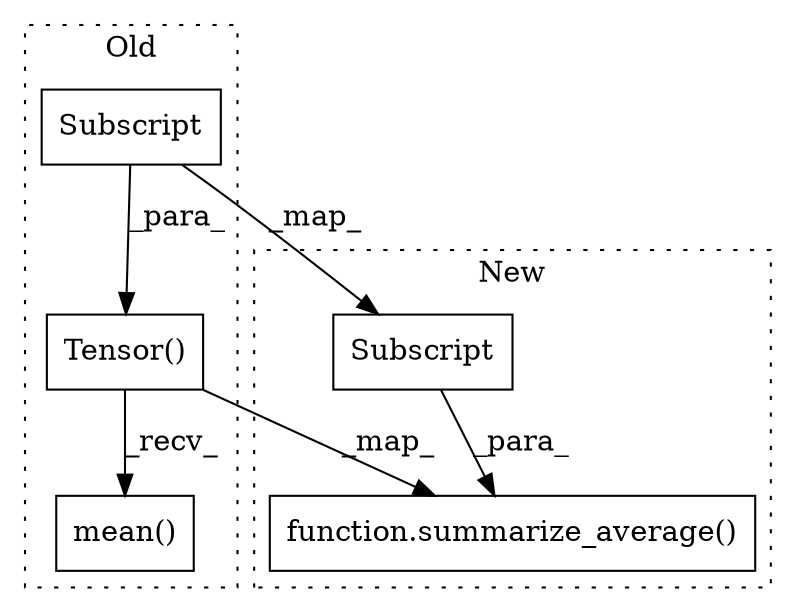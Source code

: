 digraph G {
subgraph cluster0 {
1 [label="Tensor()" a="75" s="1740,1772" l="13,1" shape="box"];
3 [label="Subscript" a="63" s="1753,0" l="19,0" shape="box"];
5 [label="mean()" a="75" s="1740" l="40" shape="box"];
label = "Old";
style="dotted";
}
subgraph cluster1 {
2 [label="function.summarize_average()" a="75" s="1786,1823" l="18,1" shape="box"];
4 [label="Subscript" a="63" s="1804,0" l="19,0" shape="box"];
label = "New";
style="dotted";
}
1 -> 5 [label="_recv_"];
1 -> 2 [label="_map_"];
3 -> 4 [label="_map_"];
3 -> 1 [label="_para_"];
4 -> 2 [label="_para_"];
}